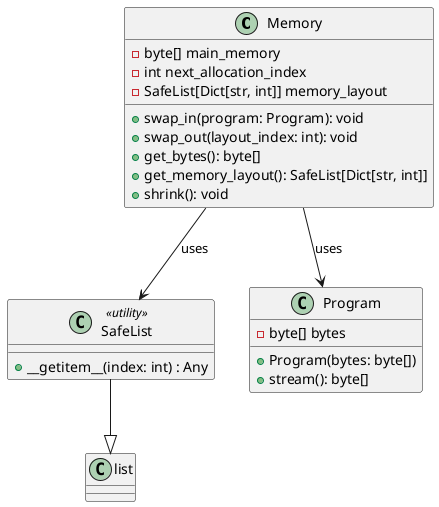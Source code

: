 @startuml MEMSIM
class Memory {
    - byte[] main_memory
    - int next_allocation_index
    - SafeList[Dict[str, int]] memory_layout

    + swap_in(program: Program): void
    + swap_out(layout_index: int): void
    + get_bytes(): byte[]
    + get_memory_layout(): SafeList[Dict[str, int]]
    + shrink(): void
}

class SafeList <<utility>> {
    + __getitem__(index: int) : Any
}

class Program {
    - byte[] bytes

    + Program(bytes: byte[])
    + stream(): byte[]
}

SafeList --|> list
Memory --> Program : uses
Memory --> SafeList : uses
@enduml